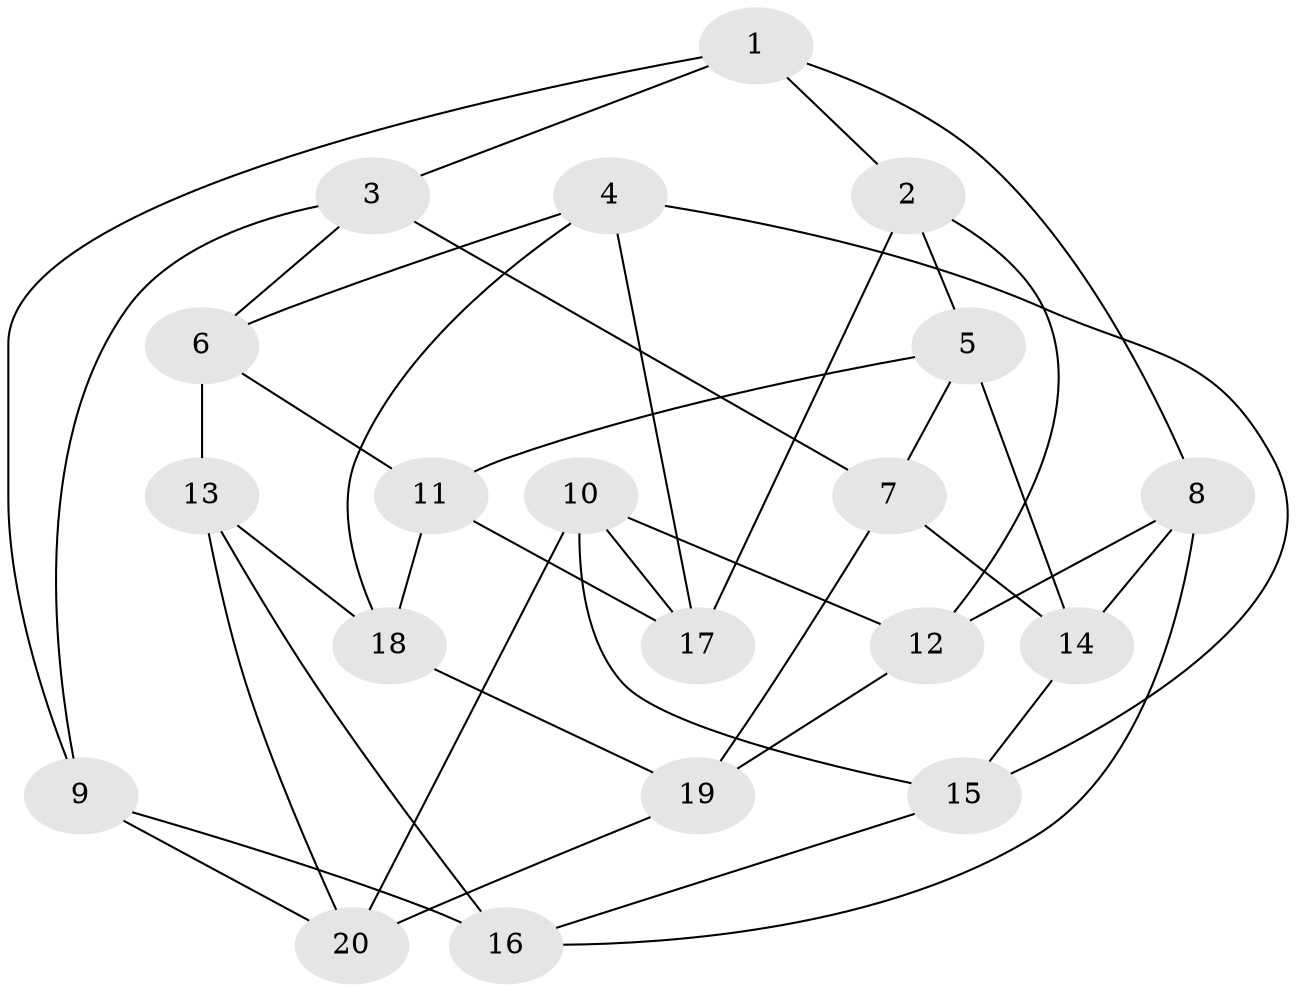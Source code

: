 // Generated by graph-tools (version 1.1) at 2025/46/02/15/25 05:46:28]
// undirected, 20 vertices, 40 edges
graph export_dot {
graph [start="1"]
  node [color=gray90,style=filled];
  1;
  2;
  3;
  4;
  5;
  6;
  7;
  8;
  9;
  10;
  11;
  12;
  13;
  14;
  15;
  16;
  17;
  18;
  19;
  20;
  1 -- 9;
  1 -- 3;
  1 -- 8;
  1 -- 2;
  2 -- 12;
  2 -- 17;
  2 -- 5;
  3 -- 6;
  3 -- 7;
  3 -- 9;
  4 -- 15;
  4 -- 17;
  4 -- 18;
  4 -- 6;
  5 -- 11;
  5 -- 14;
  5 -- 7;
  6 -- 11;
  6 -- 13;
  7 -- 19;
  7 -- 14;
  8 -- 14;
  8 -- 16;
  8 -- 12;
  9 -- 16;
  9 -- 20;
  10 -- 12;
  10 -- 15;
  10 -- 20;
  10 -- 17;
  11 -- 18;
  11 -- 17;
  12 -- 19;
  13 -- 20;
  13 -- 18;
  13 -- 16;
  14 -- 15;
  15 -- 16;
  18 -- 19;
  19 -- 20;
}
